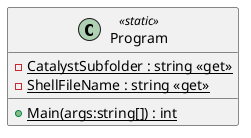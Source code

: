 @startuml
class Program <<static>> {
    - {static} CatalystSubfolder : string <<get>>
    - {static} ShellFileName : string <<get>>
    + {static} Main(args:string[]) : int
}
@enduml
